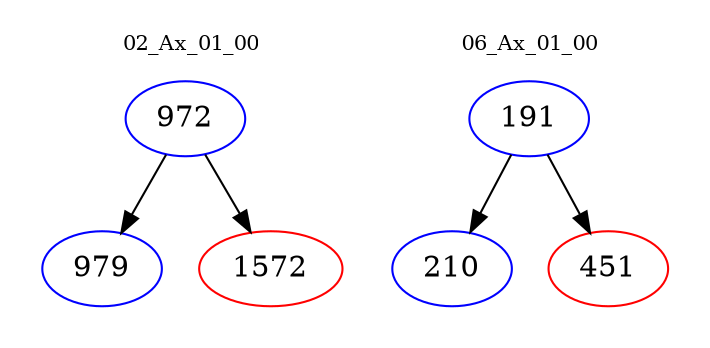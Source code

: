 digraph{
subgraph cluster_0 {
color = white
label = "02_Ax_01_00";
fontsize=10;
T0_972 [label="972", color="blue"]
T0_972 -> T0_979 [color="black"]
T0_979 [label="979", color="blue"]
T0_972 -> T0_1572 [color="black"]
T0_1572 [label="1572", color="red"]
}
subgraph cluster_1 {
color = white
label = "06_Ax_01_00";
fontsize=10;
T1_191 [label="191", color="blue"]
T1_191 -> T1_210 [color="black"]
T1_210 [label="210", color="blue"]
T1_191 -> T1_451 [color="black"]
T1_451 [label="451", color="red"]
}
}
